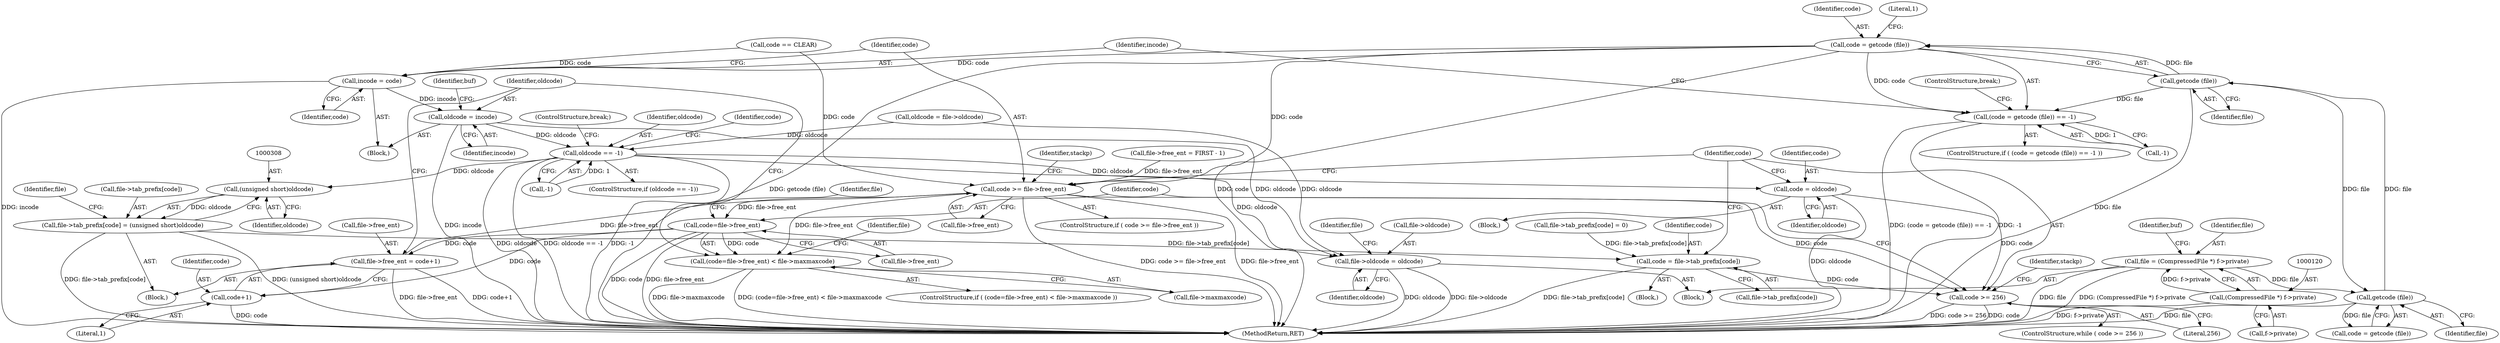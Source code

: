 digraph "0_libxfont_d11ee5886e9d9ec610051a206b135a4cdc1e09a0@API" {
"1000234" [label="(Call,code = getcode (file))"];
"1000236" [label="(Call,getcode (file))"];
"1000187" [label="(Call,getcode (file))"];
"1000117" [label="(Call,file = (CompressedFile *) f->private)"];
"1000119" [label="(Call,(CompressedFile *) f->private)"];
"1000233" [label="(Call,(code = getcode (file)) == -1)"];
"1000241" [label="(Call,incode = code)"];
"1000324" [label="(Call,oldcode = incode)"];
"1000180" [label="(Call,oldcode == -1)"];
"1000256" [label="(Call,code = oldcode)"];
"1000260" [label="(Call,code >= 256)"];
"1000307" [label="(Call,(unsigned short)oldcode)"];
"1000301" [label="(Call,file->tab_prefix[code] = (unsigned short)oldcode)"];
"1000283" [label="(Call,code = file->tab_prefix[code])"];
"1000327" [label="(Call,file->oldcode = oldcode)"];
"1000245" [label="(Call,code >= file->free_ent)"];
"1000291" [label="(Call,(code=file->free_ent) < file->maxmaxcode)"];
"1000292" [label="(Call,code=file->free_ent)"];
"1000317" [label="(Call,file->free_ent = code+1)"];
"1000321" [label="(Call,code+1)"];
"1000327" [label="(Call,file->oldcode = oldcode)"];
"1000246" [label="(Identifier,code)"];
"1000334" [label="(Identifier,file)"];
"1000244" [label="(ControlStructure,if ( code >= file->free_ent ))"];
"1000259" [label="(ControlStructure,while ( code >= 256 ))"];
"1000321" [label="(Call,code+1)"];
"1000180" [label="(Call,oldcode == -1)"];
"1000294" [label="(Call,file->free_ent)"];
"1000117" [label="(Call,file = (CompressedFile *) f->private)"];
"1000119" [label="(Call,(CompressedFile *) f->private)"];
"1000237" [label="(Identifier,file)"];
"1000283" [label="(Call,code = file->tab_prefix[code])"];
"1000323" [label="(Literal,1)"];
"1000235" [label="(Identifier,code)"];
"1000156" [label="(Identifier,buf)"];
"1000242" [label="(Identifier,incode)"];
"1000118" [label="(Identifier,file)"];
"1000186" [label="(Identifier,code)"];
"1000261" [label="(Identifier,code)"];
"1000325" [label="(Identifier,oldcode)"];
"1000267" [label="(Identifier,stackp)"];
"1000300" [label="(Block,)"];
"1000284" [label="(Identifier,code)"];
"1000301" [label="(Call,file->tab_prefix[code] = (unsigned short)oldcode)"];
"1000258" [label="(Identifier,oldcode)"];
"1000317" [label="(Call,file->free_ent = code+1)"];
"1000233" [label="(Call,(code = getcode (file)) == -1)"];
"1000239" [label="(Literal,1)"];
"1000257" [label="(Identifier,code)"];
"1000254" [label="(Identifier,stackp)"];
"1000232" [label="(ControlStructure,if ( (code = getcode (file)) == -1 ))"];
"1000331" [label="(Identifier,oldcode)"];
"1000240" [label="(ControlStructure,break;)"];
"1000185" [label="(Call,code = getcode (file))"];
"1000382" [label="(MethodReturn,RET)"];
"1000260" [label="(Call,code >= 256)"];
"1000290" [label="(ControlStructure,if ( (code=file->free_ent) < file->maxmaxcode ))"];
"1000107" [label="(Block,)"];
"1000309" [label="(Identifier,oldcode)"];
"1000297" [label="(Call,file->maxmaxcode)"];
"1000197" [label="(Call,code == CLEAR)"];
"1000313" [label="(Identifier,file)"];
"1000149" [label="(Call,oldcode = file->oldcode)"];
"1000298" [label="(Identifier,file)"];
"1000184" [label="(ControlStructure,break;)"];
"1000187" [label="(Call,getcode (file))"];
"1000326" [label="(Identifier,incode)"];
"1000324" [label="(Call,oldcode = incode)"];
"1000238" [label="(Call,-1)"];
"1000292" [label="(Call,code=file->free_ent)"];
"1000225" [label="(Call,file->free_ent = FIRST - 1)"];
"1000263" [label="(Block,)"];
"1000125" [label="(Identifier,buf)"];
"1000241" [label="(Call,incode = code)"];
"1000158" [label="(Block,)"];
"1000304" [label="(Identifier,file)"];
"1000318" [label="(Call,file->free_ent)"];
"1000236" [label="(Call,getcode (file))"];
"1000307" [label="(Call,(unsigned short)oldcode)"];
"1000234" [label="(Call,code = getcode (file))"];
"1000285" [label="(Call,file->tab_prefix[code])"];
"1000328" [label="(Call,file->oldcode)"];
"1000247" [label="(Call,file->free_ent)"];
"1000322" [label="(Identifier,code)"];
"1000256" [label="(Call,code = oldcode)"];
"1000188" [label="(Identifier,file)"];
"1000250" [label="(Block,)"];
"1000245" [label="(Call,code >= file->free_ent)"];
"1000243" [label="(Identifier,code)"];
"1000181" [label="(Identifier,oldcode)"];
"1000121" [label="(Call,f->private)"];
"1000302" [label="(Call,file->tab_prefix[code])"];
"1000291" [label="(Call,(code=file->free_ent) < file->maxmaxcode)"];
"1000182" [label="(Call,-1)"];
"1000213" [label="(Call,file->tab_prefix[code] = 0)"];
"1000179" [label="(ControlStructure,if (oldcode == -1))"];
"1000262" [label="(Literal,256)"];
"1000293" [label="(Identifier,code)"];
"1000234" -> "1000233"  [label="AST: "];
"1000234" -> "1000236"  [label="CFG: "];
"1000235" -> "1000234"  [label="AST: "];
"1000236" -> "1000234"  [label="AST: "];
"1000239" -> "1000234"  [label="CFG: "];
"1000234" -> "1000382"  [label="DDG: getcode (file)"];
"1000234" -> "1000382"  [label="DDG: code"];
"1000234" -> "1000233"  [label="DDG: code"];
"1000236" -> "1000234"  [label="DDG: file"];
"1000234" -> "1000241"  [label="DDG: code"];
"1000234" -> "1000245"  [label="DDG: code"];
"1000236" -> "1000237"  [label="CFG: "];
"1000237" -> "1000236"  [label="AST: "];
"1000236" -> "1000382"  [label="DDG: file"];
"1000236" -> "1000187"  [label="DDG: file"];
"1000236" -> "1000233"  [label="DDG: file"];
"1000187" -> "1000236"  [label="DDG: file"];
"1000187" -> "1000185"  [label="AST: "];
"1000187" -> "1000188"  [label="CFG: "];
"1000188" -> "1000187"  [label="AST: "];
"1000185" -> "1000187"  [label="CFG: "];
"1000187" -> "1000382"  [label="DDG: file"];
"1000187" -> "1000185"  [label="DDG: file"];
"1000117" -> "1000187"  [label="DDG: file"];
"1000117" -> "1000107"  [label="AST: "];
"1000117" -> "1000119"  [label="CFG: "];
"1000118" -> "1000117"  [label="AST: "];
"1000119" -> "1000117"  [label="AST: "];
"1000125" -> "1000117"  [label="CFG: "];
"1000117" -> "1000382"  [label="DDG: file"];
"1000117" -> "1000382"  [label="DDG: (CompressedFile *) f->private"];
"1000119" -> "1000117"  [label="DDG: f->private"];
"1000119" -> "1000121"  [label="CFG: "];
"1000120" -> "1000119"  [label="AST: "];
"1000121" -> "1000119"  [label="AST: "];
"1000119" -> "1000382"  [label="DDG: f->private"];
"1000233" -> "1000232"  [label="AST: "];
"1000233" -> "1000238"  [label="CFG: "];
"1000238" -> "1000233"  [label="AST: "];
"1000240" -> "1000233"  [label="CFG: "];
"1000242" -> "1000233"  [label="CFG: "];
"1000233" -> "1000382"  [label="DDG: (code = getcode (file)) == -1"];
"1000233" -> "1000382"  [label="DDG: -1"];
"1000238" -> "1000233"  [label="DDG: 1"];
"1000241" -> "1000158"  [label="AST: "];
"1000241" -> "1000243"  [label="CFG: "];
"1000242" -> "1000241"  [label="AST: "];
"1000243" -> "1000241"  [label="AST: "];
"1000246" -> "1000241"  [label="CFG: "];
"1000241" -> "1000382"  [label="DDG: incode"];
"1000197" -> "1000241"  [label="DDG: code"];
"1000241" -> "1000324"  [label="DDG: incode"];
"1000324" -> "1000158"  [label="AST: "];
"1000324" -> "1000326"  [label="CFG: "];
"1000325" -> "1000324"  [label="AST: "];
"1000326" -> "1000324"  [label="AST: "];
"1000156" -> "1000324"  [label="CFG: "];
"1000324" -> "1000382"  [label="DDG: incode"];
"1000324" -> "1000180"  [label="DDG: oldcode"];
"1000324" -> "1000327"  [label="DDG: oldcode"];
"1000180" -> "1000179"  [label="AST: "];
"1000180" -> "1000182"  [label="CFG: "];
"1000181" -> "1000180"  [label="AST: "];
"1000182" -> "1000180"  [label="AST: "];
"1000184" -> "1000180"  [label="CFG: "];
"1000186" -> "1000180"  [label="CFG: "];
"1000180" -> "1000382"  [label="DDG: -1"];
"1000180" -> "1000382"  [label="DDG: oldcode"];
"1000180" -> "1000382"  [label="DDG: oldcode == -1"];
"1000149" -> "1000180"  [label="DDG: oldcode"];
"1000182" -> "1000180"  [label="DDG: 1"];
"1000180" -> "1000256"  [label="DDG: oldcode"];
"1000180" -> "1000307"  [label="DDG: oldcode"];
"1000180" -> "1000327"  [label="DDG: oldcode"];
"1000256" -> "1000250"  [label="AST: "];
"1000256" -> "1000258"  [label="CFG: "];
"1000257" -> "1000256"  [label="AST: "];
"1000258" -> "1000256"  [label="AST: "];
"1000261" -> "1000256"  [label="CFG: "];
"1000256" -> "1000382"  [label="DDG: oldcode"];
"1000256" -> "1000260"  [label="DDG: code"];
"1000260" -> "1000259"  [label="AST: "];
"1000260" -> "1000262"  [label="CFG: "];
"1000261" -> "1000260"  [label="AST: "];
"1000262" -> "1000260"  [label="AST: "];
"1000267" -> "1000260"  [label="CFG: "];
"1000293" -> "1000260"  [label="CFG: "];
"1000260" -> "1000382"  [label="DDG: code >= 256"];
"1000260" -> "1000382"  [label="DDG: code"];
"1000283" -> "1000260"  [label="DDG: code"];
"1000245" -> "1000260"  [label="DDG: code"];
"1000307" -> "1000301"  [label="AST: "];
"1000307" -> "1000309"  [label="CFG: "];
"1000308" -> "1000307"  [label="AST: "];
"1000309" -> "1000307"  [label="AST: "];
"1000301" -> "1000307"  [label="CFG: "];
"1000307" -> "1000301"  [label="DDG: oldcode"];
"1000301" -> "1000300"  [label="AST: "];
"1000302" -> "1000301"  [label="AST: "];
"1000313" -> "1000301"  [label="CFG: "];
"1000301" -> "1000382"  [label="DDG: (unsigned short)oldcode"];
"1000301" -> "1000382"  [label="DDG: file->tab_prefix[code]"];
"1000301" -> "1000283"  [label="DDG: file->tab_prefix[code]"];
"1000283" -> "1000263"  [label="AST: "];
"1000283" -> "1000285"  [label="CFG: "];
"1000284" -> "1000283"  [label="AST: "];
"1000285" -> "1000283"  [label="AST: "];
"1000261" -> "1000283"  [label="CFG: "];
"1000283" -> "1000382"  [label="DDG: file->tab_prefix[code]"];
"1000213" -> "1000283"  [label="DDG: file->tab_prefix[code]"];
"1000327" -> "1000107"  [label="AST: "];
"1000327" -> "1000331"  [label="CFG: "];
"1000328" -> "1000327"  [label="AST: "];
"1000331" -> "1000327"  [label="AST: "];
"1000334" -> "1000327"  [label="CFG: "];
"1000327" -> "1000382"  [label="DDG: oldcode"];
"1000327" -> "1000382"  [label="DDG: file->oldcode"];
"1000149" -> "1000327"  [label="DDG: oldcode"];
"1000245" -> "1000244"  [label="AST: "];
"1000245" -> "1000247"  [label="CFG: "];
"1000246" -> "1000245"  [label="AST: "];
"1000247" -> "1000245"  [label="AST: "];
"1000254" -> "1000245"  [label="CFG: "];
"1000261" -> "1000245"  [label="CFG: "];
"1000245" -> "1000382"  [label="DDG: code >= file->free_ent"];
"1000245" -> "1000382"  [label="DDG: file->free_ent"];
"1000197" -> "1000245"  [label="DDG: code"];
"1000317" -> "1000245"  [label="DDG: file->free_ent"];
"1000225" -> "1000245"  [label="DDG: file->free_ent"];
"1000245" -> "1000291"  [label="DDG: file->free_ent"];
"1000245" -> "1000292"  [label="DDG: file->free_ent"];
"1000291" -> "1000290"  [label="AST: "];
"1000291" -> "1000297"  [label="CFG: "];
"1000292" -> "1000291"  [label="AST: "];
"1000297" -> "1000291"  [label="AST: "];
"1000304" -> "1000291"  [label="CFG: "];
"1000325" -> "1000291"  [label="CFG: "];
"1000291" -> "1000382"  [label="DDG: file->maxmaxcode"];
"1000291" -> "1000382"  [label="DDG: (code=file->free_ent) < file->maxmaxcode"];
"1000292" -> "1000291"  [label="DDG: code"];
"1000292" -> "1000294"  [label="CFG: "];
"1000293" -> "1000292"  [label="AST: "];
"1000294" -> "1000292"  [label="AST: "];
"1000298" -> "1000292"  [label="CFG: "];
"1000292" -> "1000382"  [label="DDG: file->free_ent"];
"1000292" -> "1000382"  [label="DDG: code"];
"1000292" -> "1000317"  [label="DDG: code"];
"1000292" -> "1000321"  [label="DDG: code"];
"1000317" -> "1000300"  [label="AST: "];
"1000317" -> "1000321"  [label="CFG: "];
"1000318" -> "1000317"  [label="AST: "];
"1000321" -> "1000317"  [label="AST: "];
"1000325" -> "1000317"  [label="CFG: "];
"1000317" -> "1000382"  [label="DDG: file->free_ent"];
"1000317" -> "1000382"  [label="DDG: code+1"];
"1000321" -> "1000323"  [label="CFG: "];
"1000322" -> "1000321"  [label="AST: "];
"1000323" -> "1000321"  [label="AST: "];
"1000321" -> "1000382"  [label="DDG: code"];
}
